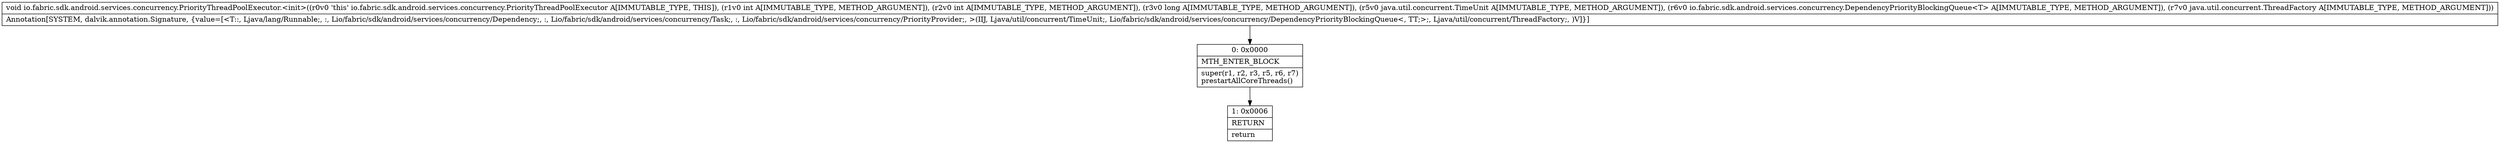 digraph "CFG forio.fabric.sdk.android.services.concurrency.PriorityThreadPoolExecutor.\<init\>(IIJLjava\/util\/concurrent\/TimeUnit;Lio\/fabric\/sdk\/android\/services\/concurrency\/DependencyPriorityBlockingQueue;Ljava\/util\/concurrent\/ThreadFactory;)V" {
Node_0 [shape=record,label="{0\:\ 0x0000|MTH_ENTER_BLOCK\l|super(r1, r2, r3, r5, r6, r7)\lprestartAllCoreThreads()\l}"];
Node_1 [shape=record,label="{1\:\ 0x0006|RETURN\l|return\l}"];
MethodNode[shape=record,label="{void io.fabric.sdk.android.services.concurrency.PriorityThreadPoolExecutor.\<init\>((r0v0 'this' io.fabric.sdk.android.services.concurrency.PriorityThreadPoolExecutor A[IMMUTABLE_TYPE, THIS]), (r1v0 int A[IMMUTABLE_TYPE, METHOD_ARGUMENT]), (r2v0 int A[IMMUTABLE_TYPE, METHOD_ARGUMENT]), (r3v0 long A[IMMUTABLE_TYPE, METHOD_ARGUMENT]), (r5v0 java.util.concurrent.TimeUnit A[IMMUTABLE_TYPE, METHOD_ARGUMENT]), (r6v0 io.fabric.sdk.android.services.concurrency.DependencyPriorityBlockingQueue\<T\> A[IMMUTABLE_TYPE, METHOD_ARGUMENT]), (r7v0 java.util.concurrent.ThreadFactory A[IMMUTABLE_TYPE, METHOD_ARGUMENT]))  | Annotation[SYSTEM, dalvik.annotation.Signature, \{value=[\<T::, Ljava\/lang\/Runnable;, :, Lio\/fabric\/sdk\/android\/services\/concurrency\/Dependency;, :, Lio\/fabric\/sdk\/android\/services\/concurrency\/Task;, :, Lio\/fabric\/sdk\/android\/services\/concurrency\/PriorityProvider;, \>(IIJ, Ljava\/util\/concurrent\/TimeUnit;, Lio\/fabric\/sdk\/android\/services\/concurrency\/DependencyPriorityBlockingQueue\<, TT;\>;, Ljava\/util\/concurrent\/ThreadFactory;, )V]\}]\l}"];
MethodNode -> Node_0;
Node_0 -> Node_1;
}

